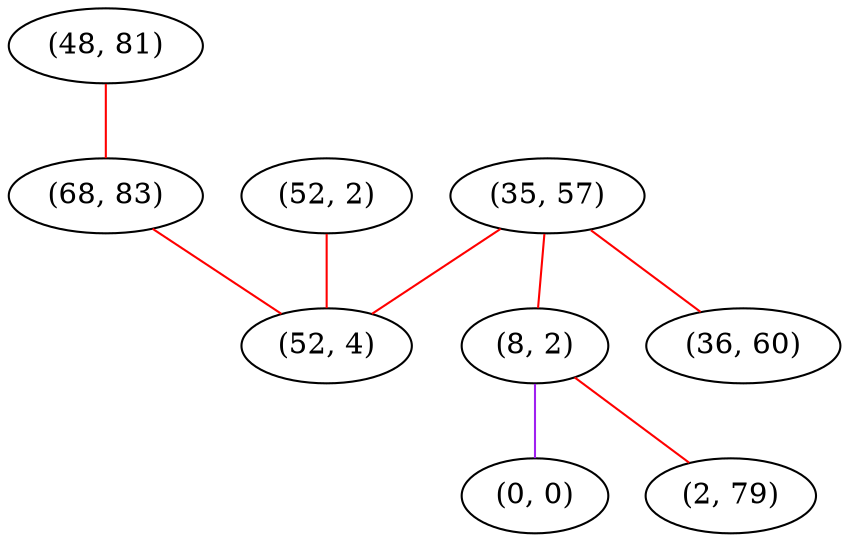 graph "" {
"(48, 81)";
"(35, 57)";
"(8, 2)";
"(68, 83)";
"(52, 2)";
"(0, 0)";
"(36, 60)";
"(2, 79)";
"(52, 4)";
"(48, 81)" -- "(68, 83)"  [color=red, key=0, weight=1];
"(35, 57)" -- "(52, 4)"  [color=red, key=0, weight=1];
"(35, 57)" -- "(36, 60)"  [color=red, key=0, weight=1];
"(35, 57)" -- "(8, 2)"  [color=red, key=0, weight=1];
"(8, 2)" -- "(2, 79)"  [color=red, key=0, weight=1];
"(8, 2)" -- "(0, 0)"  [color=purple, key=0, weight=4];
"(68, 83)" -- "(52, 4)"  [color=red, key=0, weight=1];
"(52, 2)" -- "(52, 4)"  [color=red, key=0, weight=1];
}
